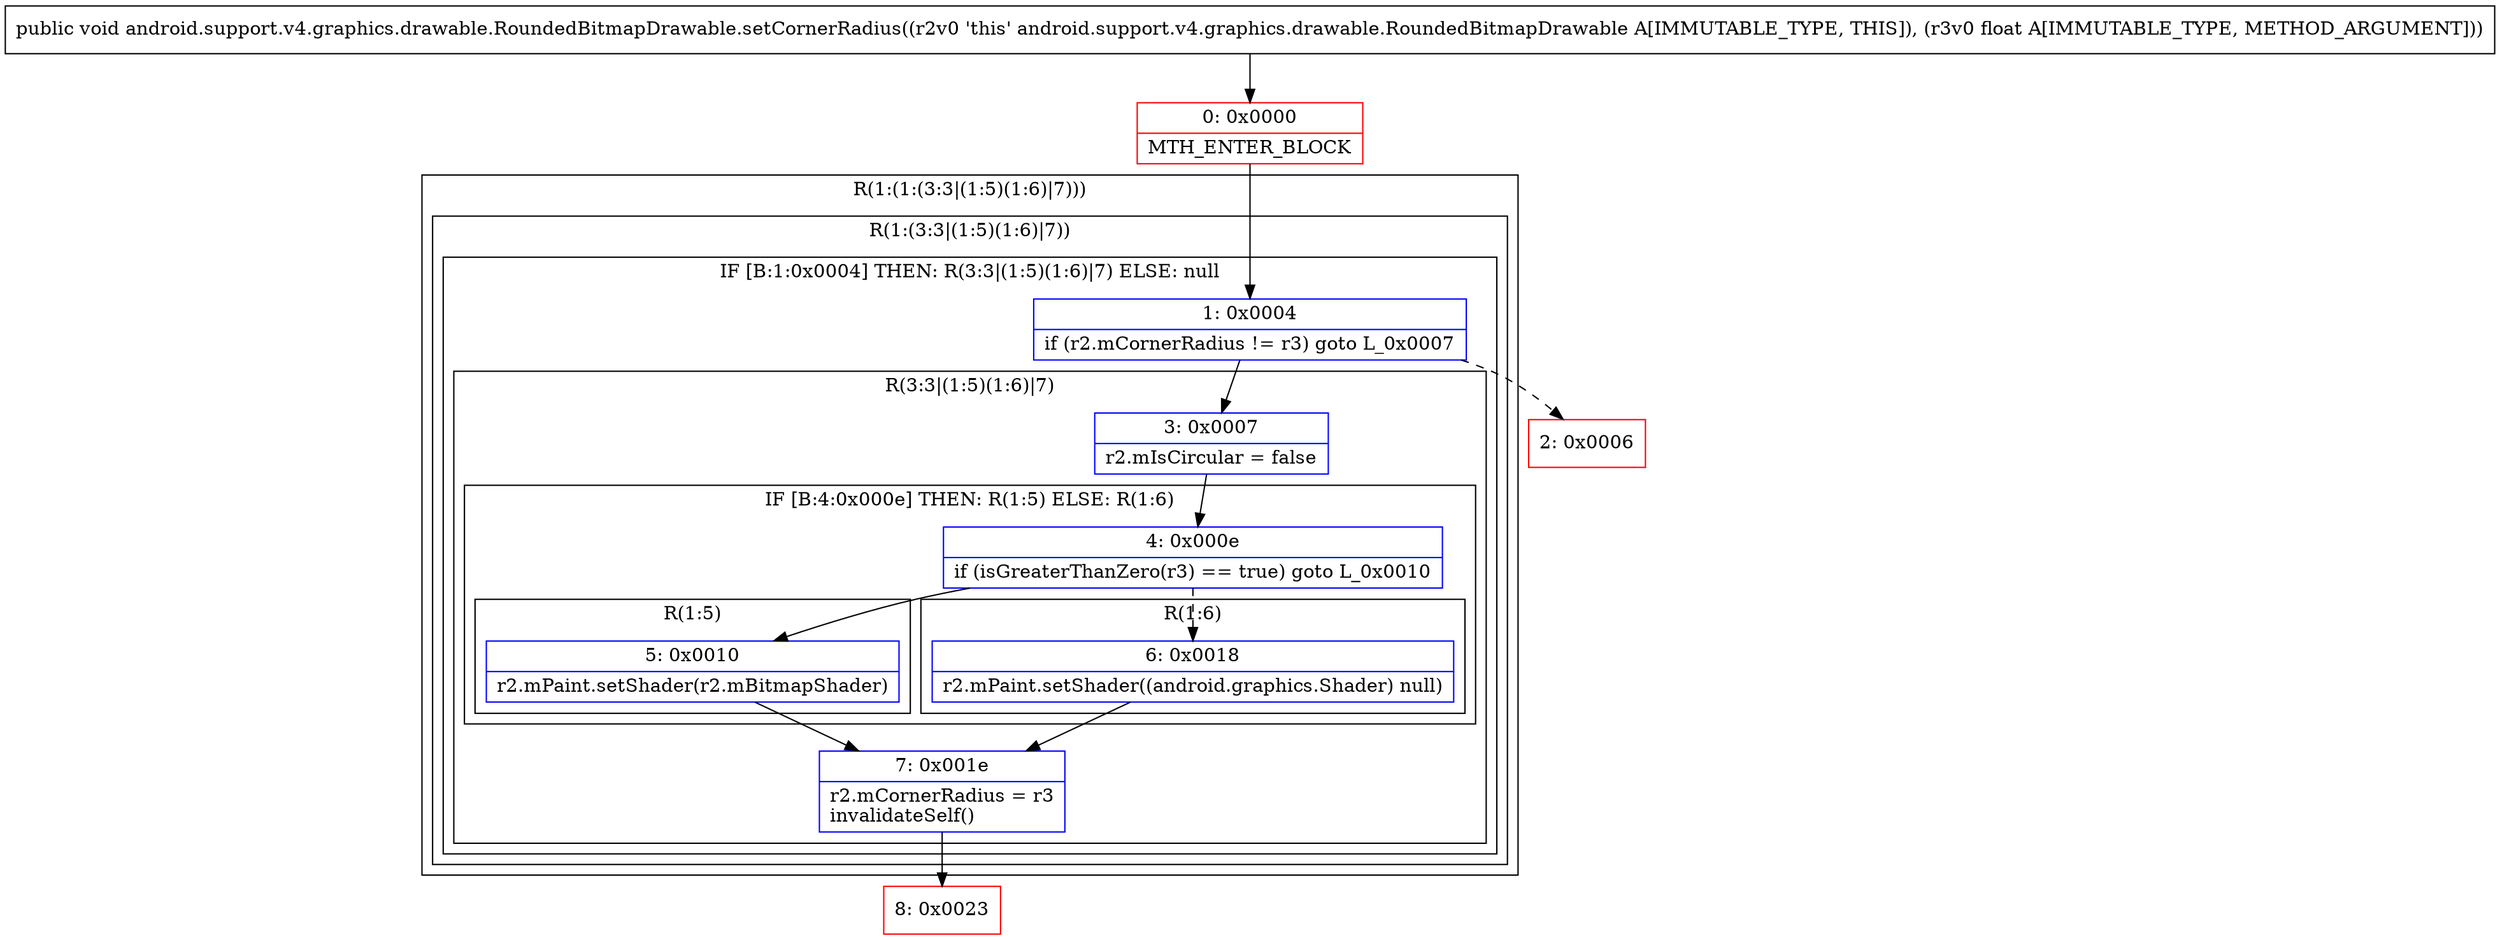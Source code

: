 digraph "CFG forandroid.support.v4.graphics.drawable.RoundedBitmapDrawable.setCornerRadius(F)V" {
subgraph cluster_Region_1634472327 {
label = "R(1:(1:(3:3|(1:5)(1:6)|7)))";
node [shape=record,color=blue];
subgraph cluster_Region_1366631120 {
label = "R(1:(3:3|(1:5)(1:6)|7))";
node [shape=record,color=blue];
subgraph cluster_IfRegion_1979868854 {
label = "IF [B:1:0x0004] THEN: R(3:3|(1:5)(1:6)|7) ELSE: null";
node [shape=record,color=blue];
Node_1 [shape=record,label="{1\:\ 0x0004|if (r2.mCornerRadius != r3) goto L_0x0007\l}"];
subgraph cluster_Region_672614922 {
label = "R(3:3|(1:5)(1:6)|7)";
node [shape=record,color=blue];
Node_3 [shape=record,label="{3\:\ 0x0007|r2.mIsCircular = false\l}"];
subgraph cluster_IfRegion_695633574 {
label = "IF [B:4:0x000e] THEN: R(1:5) ELSE: R(1:6)";
node [shape=record,color=blue];
Node_4 [shape=record,label="{4\:\ 0x000e|if (isGreaterThanZero(r3) == true) goto L_0x0010\l}"];
subgraph cluster_Region_1374507770 {
label = "R(1:5)";
node [shape=record,color=blue];
Node_5 [shape=record,label="{5\:\ 0x0010|r2.mPaint.setShader(r2.mBitmapShader)\l}"];
}
subgraph cluster_Region_876591527 {
label = "R(1:6)";
node [shape=record,color=blue];
Node_6 [shape=record,label="{6\:\ 0x0018|r2.mPaint.setShader((android.graphics.Shader) null)\l}"];
}
}
Node_7 [shape=record,label="{7\:\ 0x001e|r2.mCornerRadius = r3\linvalidateSelf()\l}"];
}
}
}
}
Node_0 [shape=record,color=red,label="{0\:\ 0x0000|MTH_ENTER_BLOCK\l}"];
Node_2 [shape=record,color=red,label="{2\:\ 0x0006}"];
Node_8 [shape=record,color=red,label="{8\:\ 0x0023}"];
MethodNode[shape=record,label="{public void android.support.v4.graphics.drawable.RoundedBitmapDrawable.setCornerRadius((r2v0 'this' android.support.v4.graphics.drawable.RoundedBitmapDrawable A[IMMUTABLE_TYPE, THIS]), (r3v0 float A[IMMUTABLE_TYPE, METHOD_ARGUMENT])) }"];
MethodNode -> Node_0;
Node_1 -> Node_2[style=dashed];
Node_1 -> Node_3;
Node_3 -> Node_4;
Node_4 -> Node_5;
Node_4 -> Node_6[style=dashed];
Node_5 -> Node_7;
Node_6 -> Node_7;
Node_7 -> Node_8;
Node_0 -> Node_1;
}

